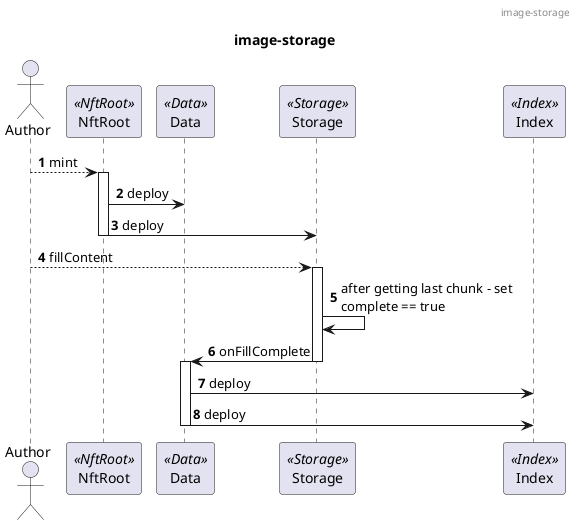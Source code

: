 @startuml image-storage
header image-storage
title image-storage
skinparam maxMessageSize 200
skinparam guillemet true
autonumber
actor "Author" as A
participant "NftRoot" as R << NftRoot >>
participant "Data" as D << Data >>
participant "Storage" as S << Storage >>
participant "Index" as I << Index >>
A --> R: mint
activate R
R -> D: deploy
R -> S: deploy
deactivate R
A --> S: fillContent
activate S
S -> S: after getting last chunk - set complete == true
S -> D: onFillComplete
deactivate S
activate D
D -> I: deploy
D -> I: deploy
deactivate D
@enduml